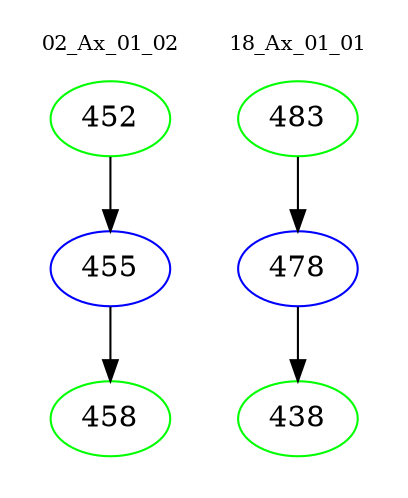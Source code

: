 digraph{
subgraph cluster_0 {
color = white
label = "02_Ax_01_02";
fontsize=10;
T0_452 [label="452", color="green"]
T0_452 -> T0_455 [color="black"]
T0_455 [label="455", color="blue"]
T0_455 -> T0_458 [color="black"]
T0_458 [label="458", color="green"]
}
subgraph cluster_1 {
color = white
label = "18_Ax_01_01";
fontsize=10;
T1_483 [label="483", color="green"]
T1_483 -> T1_478 [color="black"]
T1_478 [label="478", color="blue"]
T1_478 -> T1_438 [color="black"]
T1_438 [label="438", color="green"]
}
}
